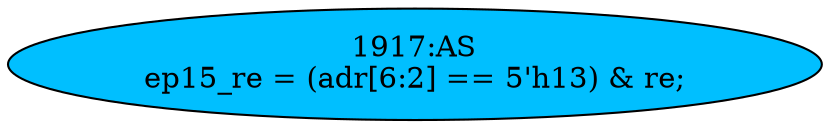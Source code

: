 strict digraph "" {
	node [label="\N"];
	"1917:AS"	 [ast="<pyverilog.vparser.ast.Assign object at 0x7f0a38dbcd90>",
		def_var="['ep15_re']",
		fillcolor=deepskyblue,
		label="1917:AS
ep15_re = (adr[6:2] == 5'h13) & re;",
		statements="[]",
		style=filled,
		typ=Assign,
		use_var="['adr', 're']"];
}
